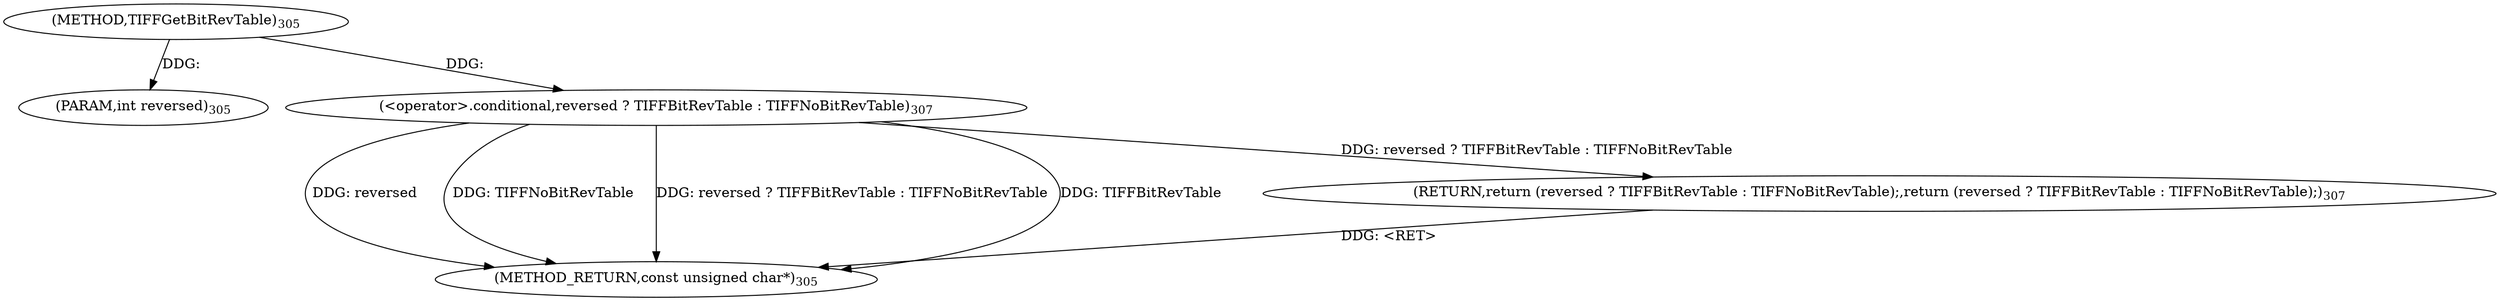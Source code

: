 digraph "TIFFGetBitRevTable" {  
"35494" [label = <(METHOD,TIFFGetBitRevTable)<SUB>305</SUB>> ]
"35502" [label = <(METHOD_RETURN,const unsigned char*)<SUB>305</SUB>> ]
"35495" [label = <(PARAM,int reversed)<SUB>305</SUB>> ]
"35497" [label = <(RETURN,return (reversed ? TIFFBitRevTable : TIFFNoBitRevTable);,return (reversed ? TIFFBitRevTable : TIFFNoBitRevTable);)<SUB>307</SUB>> ]
"35498" [label = <(&lt;operator&gt;.conditional,reversed ? TIFFBitRevTable : TIFFNoBitRevTable)<SUB>307</SUB>> ]
  "35497" -> "35502"  [ label = "DDG: &lt;RET&gt;"] 
  "35498" -> "35502"  [ label = "DDG: reversed"] 
  "35498" -> "35502"  [ label = "DDG: TIFFNoBitRevTable"] 
  "35498" -> "35502"  [ label = "DDG: reversed ? TIFFBitRevTable : TIFFNoBitRevTable"] 
  "35498" -> "35502"  [ label = "DDG: TIFFBitRevTable"] 
  "35494" -> "35495"  [ label = "DDG: "] 
  "35498" -> "35497"  [ label = "DDG: reversed ? TIFFBitRevTable : TIFFNoBitRevTable"] 
  "35494" -> "35498"  [ label = "DDG: "] 
}
